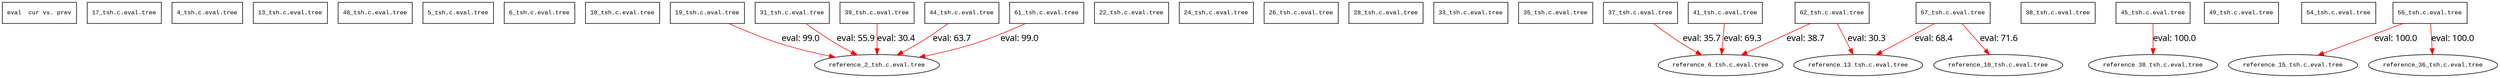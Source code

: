 digraph AST {
  graph [fontname="Times New Roman",fontsize=10];
  node  [fontname="Courier New",fontsize=10];
  edge  [fontname="Times New Roman",fontsize=10];

  node0 [label="eval  cur vs. prev",shape=box];
  node17_tsh [label="17_tsh.c.eval.tree", shape=box];
  node4_tsh [label="4_tsh.c.eval.tree", shape=box];
  node13_tsh [label="13_tsh.c.eval.tree", shape=box];
  node48_tsh [label="48_tsh.c.eval.tree", shape=box];
  node5_tsh [label="5_tsh.c.eval.tree", shape=box];
  node6_tsh [label="6_tsh.c.eval.tree", shape=box];
  node10_tsh [label="10_tsh.c.eval.tree", shape=box];
  node19_tsh [label="19_tsh.c.eval.tree", shape=box];
  nodereference_2_tsh [label="reference_2_tsh.c.eval.tree", shape=ellipse];
  node19_tsh -> nodereference_2_tsh [label="eval: 99.0", color=red, fontsize=15];
  node22_tsh [label="22_tsh.c.eval.tree", shape=box];
  node24_tsh [label="24_tsh.c.eval.tree", shape=box];
  node26_tsh [label="26_tsh.c.eval.tree", shape=box];
  node28_tsh [label="28_tsh.c.eval.tree", shape=box];
  node31_tsh [label="31_tsh.c.eval.tree", shape=box];
  nodereference_2_tsh [label="reference_2_tsh.c.eval.tree", shape=ellipse];
  node31_tsh -> nodereference_2_tsh [label="eval: 55.9", color=red, fontsize=15];
  node33_tsh [label="33_tsh.c.eval.tree", shape=box];
  node35_tsh [label="35_tsh.c.eval.tree", shape=box];
  node37_tsh [label="37_tsh.c.eval.tree", shape=box];
  nodereference_6_tsh [label="reference_6_tsh.c.eval.tree", shape=ellipse];
  node37_tsh -> nodereference_6_tsh [label="eval: 35.7", color=red, fontsize=15];
  node38_tsh [label="38_tsh.c.eval.tree", shape=box];
  node39_tsh [label="39_tsh.c.eval.tree", shape=box];
  nodereference_2_tsh [label="reference_2_tsh.c.eval.tree", shape=ellipse];
  node39_tsh -> nodereference_2_tsh [label="eval: 30.4", color=red, fontsize=15];
  node41_tsh [label="41_tsh.c.eval.tree", shape=box];
  nodereference_6_tsh [label="reference_6_tsh.c.eval.tree", shape=ellipse];
  node41_tsh -> nodereference_6_tsh [label="eval: 69.3", color=red, fontsize=15];
  node44_tsh [label="44_tsh.c.eval.tree", shape=box];
  nodereference_2_tsh [label="reference_2_tsh.c.eval.tree", shape=ellipse];
  node44_tsh -> nodereference_2_tsh [label="eval: 63.7", color=red, fontsize=15];
  node45_tsh [label="45_tsh.c.eval.tree", shape=box];
  nodereference_38_tsh [label="reference_38_tsh.c.eval.tree", shape=ellipse];
  node45_tsh -> nodereference_38_tsh [label="eval: 100.0", color=red, fontsize=15];
  node49_tsh [label="49_tsh.c.eval.tree", shape=box];
  node54_tsh [label="54_tsh.c.eval.tree", shape=box];
  node56_tsh [label="56_tsh.c.eval.tree", shape=box];
  nodereference_15_tsh [label="reference_15_tsh.c.eval.tree", shape=ellipse];
  node56_tsh -> nodereference_15_tsh [label="eval: 100.0", color=red, fontsize=15];
  nodereference_36_tsh [label="reference_36_tsh.c.eval.tree", shape=ellipse];
  node56_tsh -> nodereference_36_tsh [label="eval: 100.0", color=red, fontsize=15];
  node57_tsh [label="57_tsh.c.eval.tree", shape=box];
  nodereference_10_tsh [label="reference_10_tsh.c.eval.tree", shape=ellipse];
  node57_tsh -> nodereference_10_tsh [label="eval: 71.6", color=red, fontsize=15];
  nodereference_13_tsh [label="reference_13_tsh.c.eval.tree", shape=ellipse];
  node57_tsh -> nodereference_13_tsh [label="eval: 68.4", color=red, fontsize=15];
  node61_tsh [label="61_tsh.c.eval.tree", shape=box];
  nodereference_2_tsh [label="reference_2_tsh.c.eval.tree", shape=ellipse];
  node61_tsh -> nodereference_2_tsh [label="eval: 99.0", color=red, fontsize=15];
  node62_tsh [label="62_tsh.c.eval.tree", shape=box];
  nodereference_6_tsh [label="reference_6_tsh.c.eval.tree", shape=ellipse];
  node62_tsh -> nodereference_6_tsh [label="eval: 38.7", color=red, fontsize=15];
  nodereference_13_tsh [label="reference_13_tsh.c.eval.tree", shape=ellipse];
  node62_tsh -> nodereference_13_tsh [label="eval: 30.3", color=red, fontsize=15];

}
